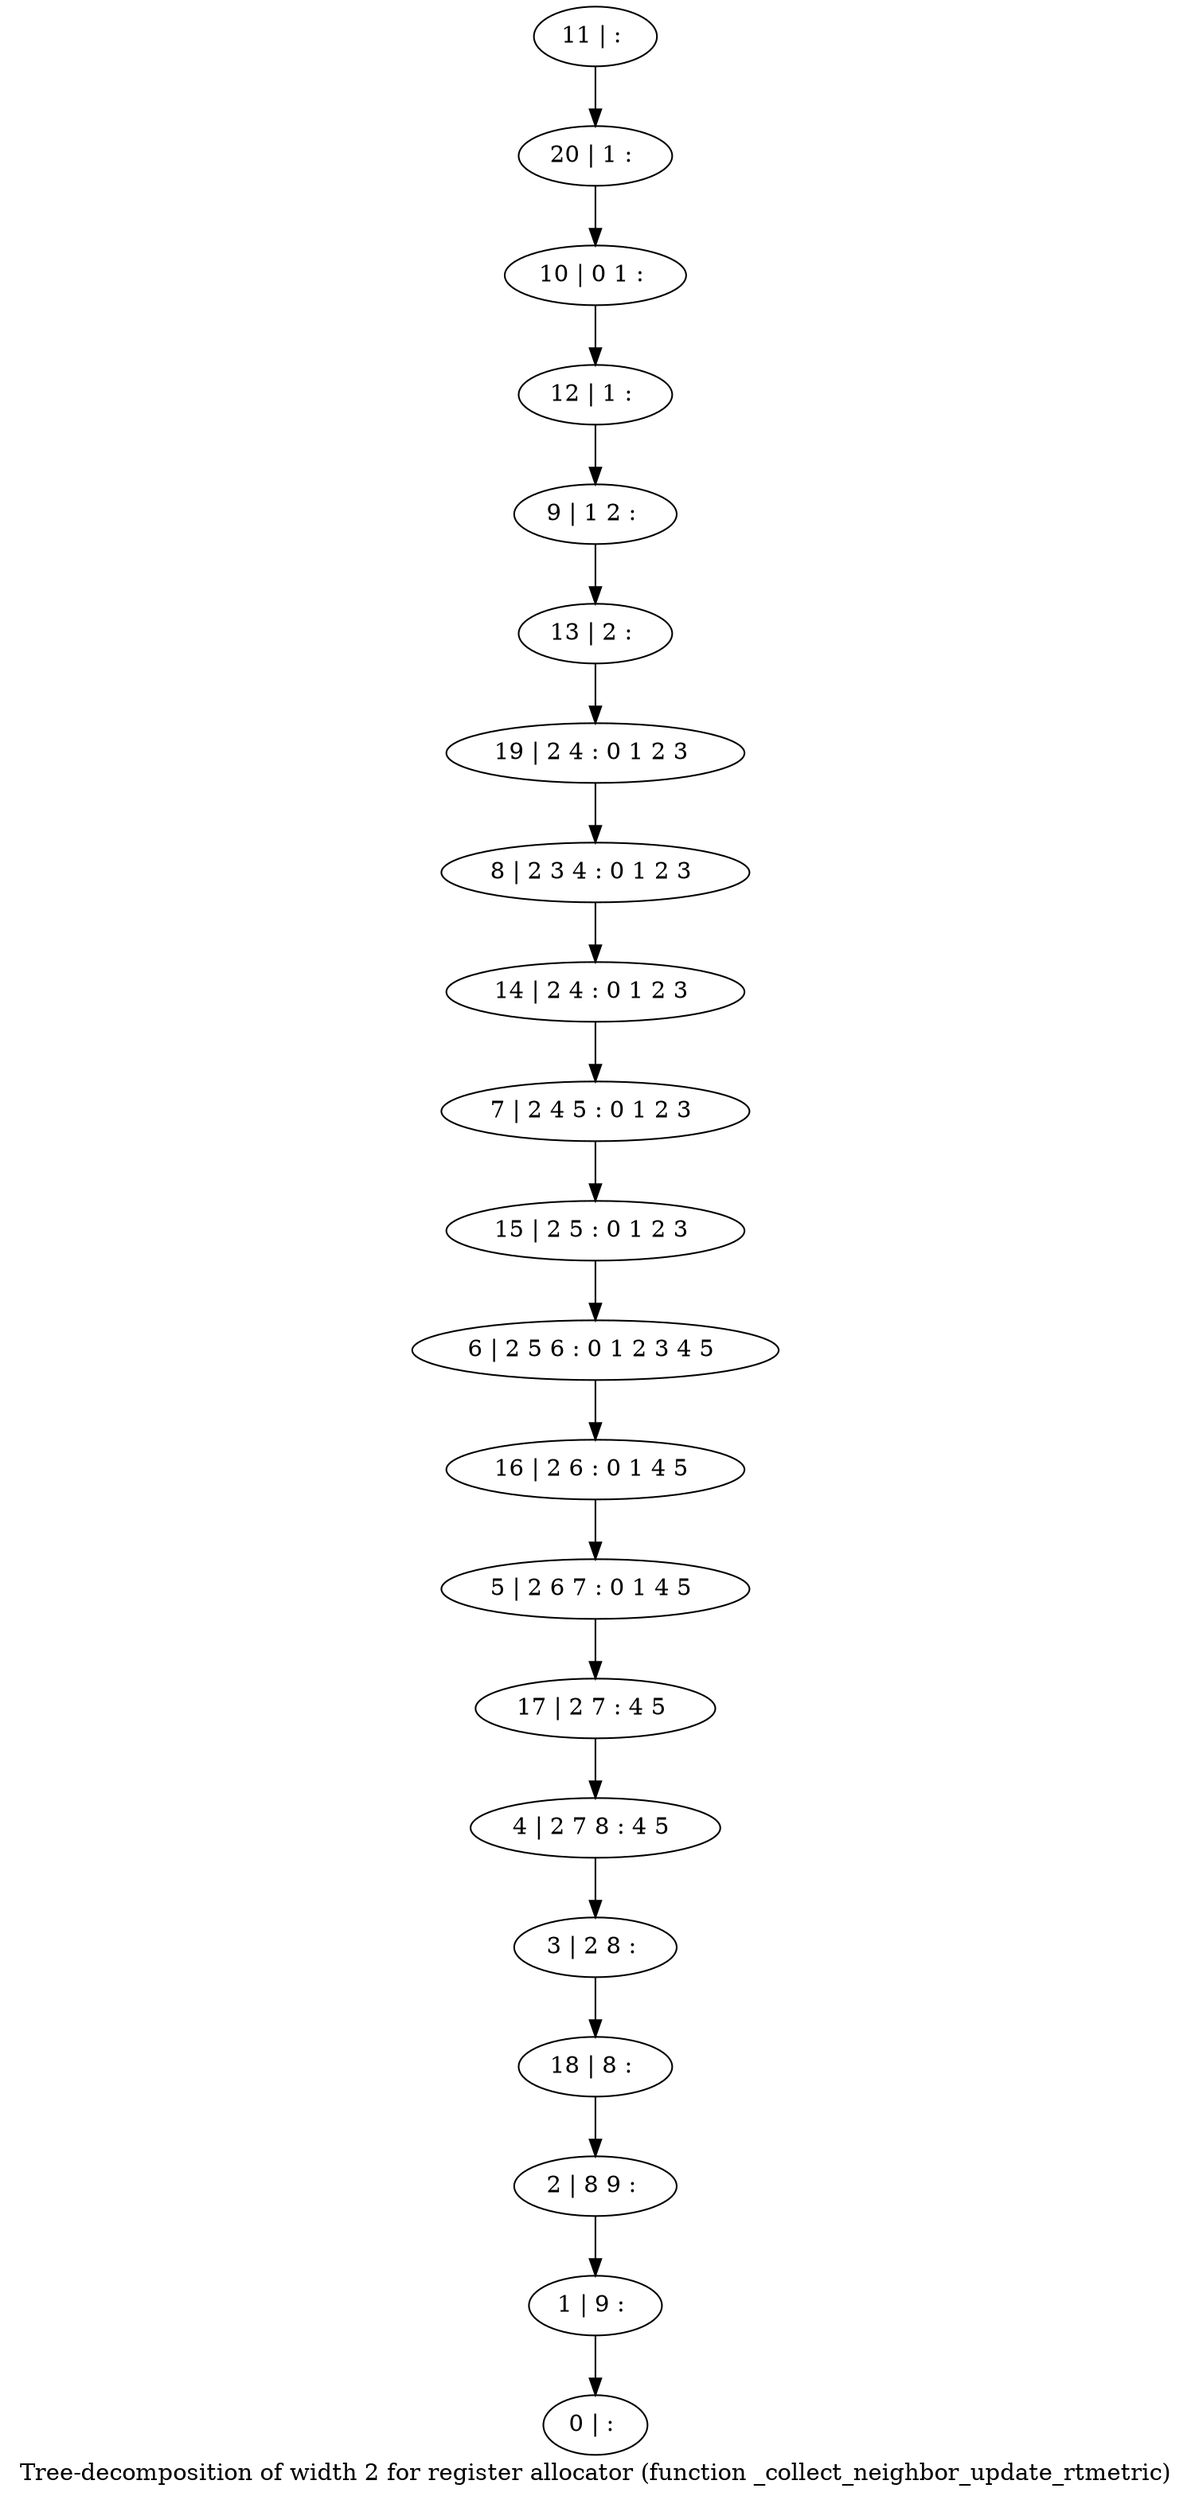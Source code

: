 digraph G {
graph [label="Tree-decomposition of width 2 for register allocator (function _collect_neighbor_update_rtmetric)"]
0[label="0 | : "];
1[label="1 | 9 : "];
2[label="2 | 8 9 : "];
3[label="3 | 2 8 : "];
4[label="4 | 2 7 8 : 4 5 "];
5[label="5 | 2 6 7 : 0 1 4 5 "];
6[label="6 | 2 5 6 : 0 1 2 3 4 5 "];
7[label="7 | 2 4 5 : 0 1 2 3 "];
8[label="8 | 2 3 4 : 0 1 2 3 "];
9[label="9 | 1 2 : "];
10[label="10 | 0 1 : "];
11[label="11 | : "];
12[label="12 | 1 : "];
13[label="13 | 2 : "];
14[label="14 | 2 4 : 0 1 2 3 "];
15[label="15 | 2 5 : 0 1 2 3 "];
16[label="16 | 2 6 : 0 1 4 5 "];
17[label="17 | 2 7 : 4 5 "];
18[label="18 | 8 : "];
19[label="19 | 2 4 : 0 1 2 3 "];
20[label="20 | 1 : "];
11->20 ;
20->10 ;
10->12 ;
12->9 ;
9->13 ;
13->19 ;
19->8 ;
8->14 ;
14->7 ;
7->15 ;
15->6 ;
6->16 ;
16->5 ;
5->17 ;
17->4 ;
4->3 ;
3->18 ;
18->2 ;
2->1 ;
1->0 ;
}
